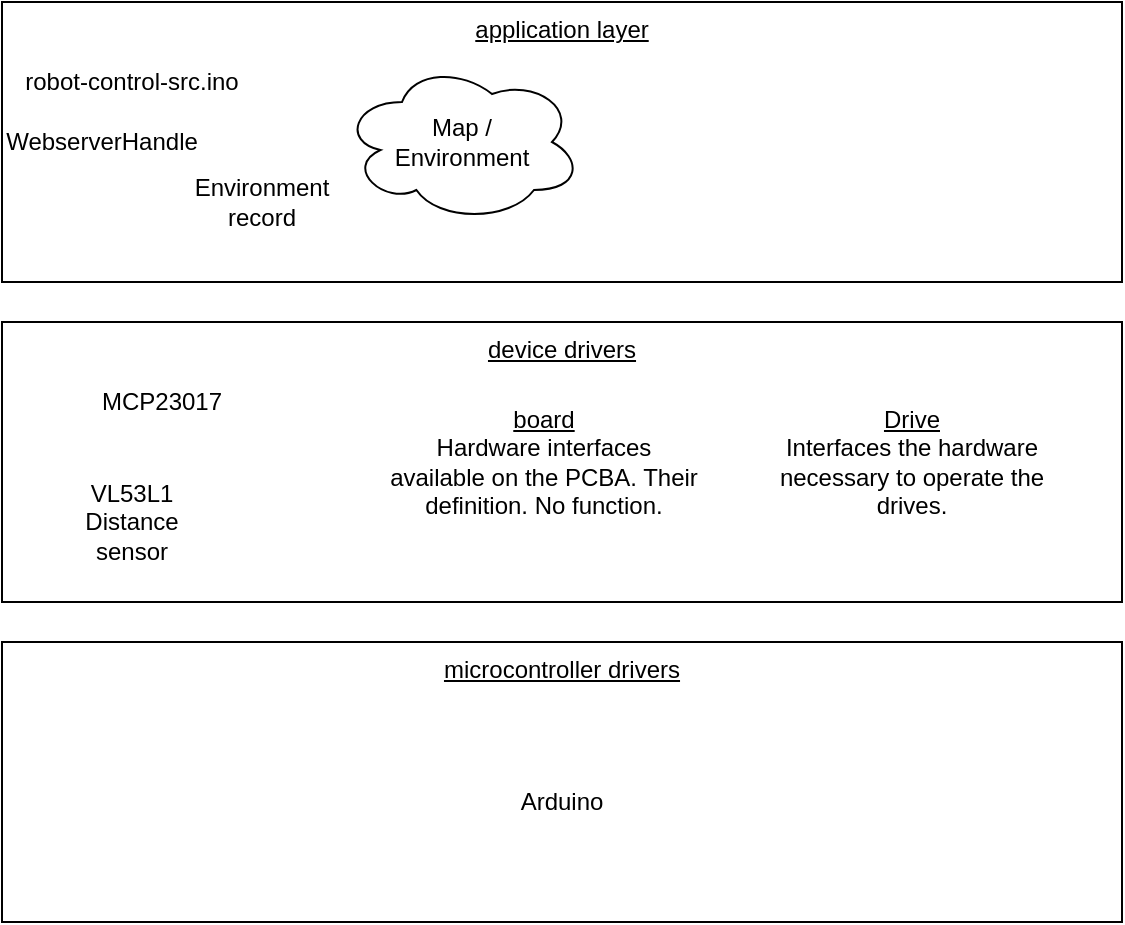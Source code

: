 <mxfile version="14.6.13" type="device"><diagram id="sXZ8l37rbNzu7BvFCrXq" name="Seite-1"><mxGraphModel dx="121" dy="560" grid="1" gridSize="10" guides="1" tooltips="1" connect="1" arrows="1" fold="1" page="1" pageScale="1" pageWidth="827" pageHeight="1169" math="0" shadow="0"><root><mxCell id="0"/><mxCell id="1" parent="0"/><mxCell id="3dG8yY4uaA3ZyaMrjeLh-12" value="device drivers" style="rounded=0;whiteSpace=wrap;html=1;verticalAlign=top;fontStyle=4" parent="1" vertex="1"><mxGeometry x="890" y="180" width="560" height="140" as="geometry"/></mxCell><mxCell id="3dG8yY4uaA3ZyaMrjeLh-13" value="microcontroller drivers" style="rounded=0;whiteSpace=wrap;html=1;verticalAlign=top;fontStyle=4" parent="1" vertex="1"><mxGeometry x="890" y="340" width="560" height="140" as="geometry"/></mxCell><mxCell id="3dG8yY4uaA3ZyaMrjeLh-9" value="application layer" style="rounded=0;whiteSpace=wrap;html=1;verticalAlign=top;fontStyle=4" parent="1" vertex="1"><mxGeometry x="890" y="20" width="560" height="140" as="geometry"/></mxCell><mxCell id="3dG8yY4uaA3ZyaMrjeLh-1" value="&lt;u&gt;board&lt;/u&gt;&lt;br&gt;Hardware interfaces available on the PCBA. Their definition. No function." style="text;html=1;strokeColor=none;fillColor=none;align=center;verticalAlign=middle;whiteSpace=wrap;rounded=0;" parent="1" vertex="1"><mxGeometry x="1081" y="210" width="160" height="80" as="geometry"/></mxCell><mxCell id="3dG8yY4uaA3ZyaMrjeLh-2" value="&lt;u&gt;Drive&lt;/u&gt;&lt;br&gt;Interfaces the hardware necessary to operate the drives." style="text;html=1;strokeColor=none;fillColor=none;align=center;verticalAlign=middle;whiteSpace=wrap;rounded=0;" parent="1" vertex="1"><mxGeometry x="1270" y="240" width="150" height="20" as="geometry"/></mxCell><mxCell id="3dG8yY4uaA3ZyaMrjeLh-4" value="MCP23017" style="text;html=1;strokeColor=none;fillColor=none;align=center;verticalAlign=middle;whiteSpace=wrap;rounded=0;" parent="1" vertex="1"><mxGeometry x="950" y="210" width="40" height="20" as="geometry"/></mxCell><mxCell id="3dG8yY4uaA3ZyaMrjeLh-5" value="VL53L1 Distance sensor" style="text;html=1;strokeColor=none;fillColor=none;align=center;verticalAlign=middle;whiteSpace=wrap;rounded=0;" parent="1" vertex="1"><mxGeometry x="935" y="270" width="40" height="20" as="geometry"/></mxCell><mxCell id="3dG8yY4uaA3ZyaMrjeLh-6" value="robot-control-src.ino" style="text;html=1;strokeColor=none;fillColor=none;align=center;verticalAlign=middle;whiteSpace=wrap;rounded=0;" parent="1" vertex="1"><mxGeometry x="900" y="50" width="110" height="20" as="geometry"/></mxCell><mxCell id="3dG8yY4uaA3ZyaMrjeLh-7" value="Environment record" style="text;html=1;strokeColor=none;fillColor=none;align=center;verticalAlign=middle;whiteSpace=wrap;rounded=0;" parent="1" vertex="1"><mxGeometry x="1000" y="110" width="40" height="20" as="geometry"/></mxCell><mxCell id="3dG8yY4uaA3ZyaMrjeLh-8" value="Arduino" style="text;html=1;strokeColor=none;fillColor=none;align=center;verticalAlign=middle;whiteSpace=wrap;rounded=0;" parent="1" vertex="1"><mxGeometry x="1150" y="410" width="40" height="20" as="geometry"/></mxCell><mxCell id="3dG8yY4uaA3ZyaMrjeLh-10" value="Map / Environment" style="ellipse;shape=cloud;whiteSpace=wrap;html=1;spacingLeft=18;spacingRight=18;" parent="1" vertex="1"><mxGeometry x="1060" y="50" width="120" height="80" as="geometry"/></mxCell><mxCell id="3dG8yY4uaA3ZyaMrjeLh-3" value="WebserverHandle" style="text;html=1;strokeColor=none;fillColor=none;align=center;verticalAlign=middle;whiteSpace=wrap;rounded=0;" parent="1" vertex="1"><mxGeometry x="920" y="80" width="40" height="20" as="geometry"/></mxCell></root></mxGraphModel></diagram></mxfile>